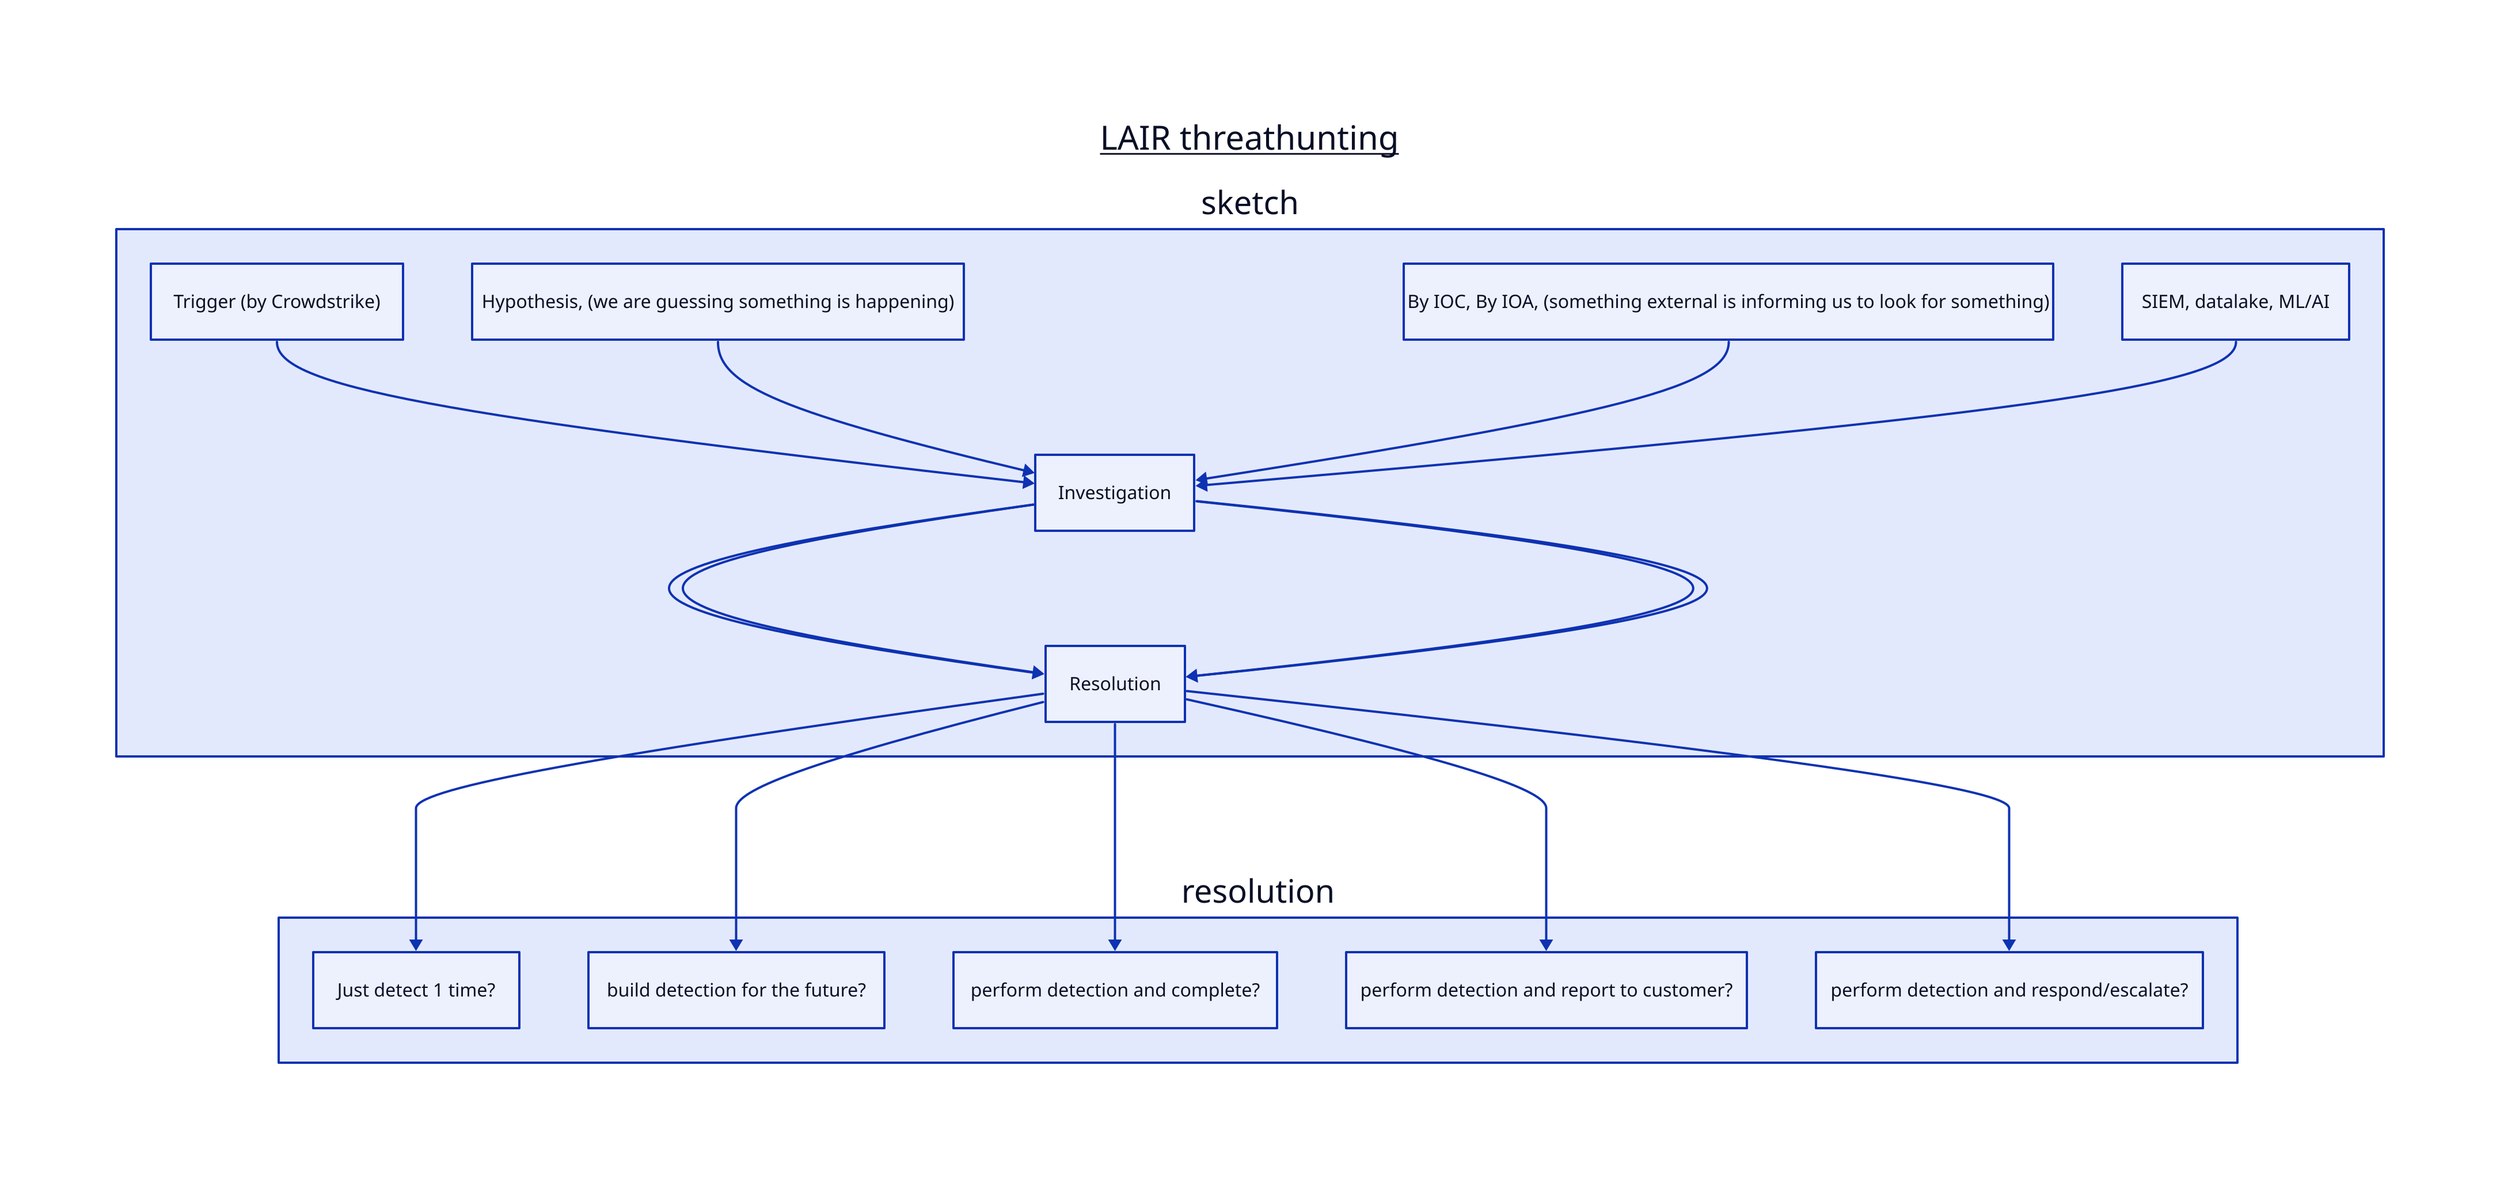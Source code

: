 vars: {
  d2-config: {
    layout-engine: elk
    # Terminal theme code
    theme-id: 300
  }
}
sketch

title: LAIR threathunting {
  near: top-center
  shape: text
  style: {
    font-size: 29
    bold: true
    underline: true
  }
}

sketch.crowdstrikestep1: Trigger (by Crowdstrike)

sketch.crowdstrikestep2: Investigation

sketch.crowdstrikestep3: Resolution

sketch.crowdstrikestep1 -> sketch.crowdstrikestep2 -> sketch.crowdstrikestep3

sketch.hypothesisstep1: Hypothesis, (we are guessing something is happening)

sketch.iocioastep1: By IOC, By IOA, (something external is informing us to look for something)

sketch.bigdatastep1: SIEM, datalake, ML/AI

resolution.1timedetection: Just detect 1 time?
resolution.recurringdetection: build detection for the future?
resolution.completiondetection: perform detection and complete?
resolution.reportdetection: perform detection and report to customer?
resolution.responsedetection: perform detection and respond/escalate?

sketch.hypothesisstep1 -> sketch.crowdstrikestep2 -> sketch.crowdstrikestep3

sketch.iocioastep1 -> sketch.crowdstrikestep2 -> sketch.crowdstrikestep3

sketch.bigdatastep1 -> sketch.crowdstrikestep2 -> sketch.crowdstrikestep3

sketch.crowdstrikestep3 -> resolution.1timedetection

sketch.crowdstrikestep3 -> resolution.recurringdetection
sketch.crowdstrikestep3 -> resolution.completiondetection
sketch.crowdstrikestep3 -> resolution.reportdetection
sketch.crowdstrikestep3 -> resolution.responsedetection
